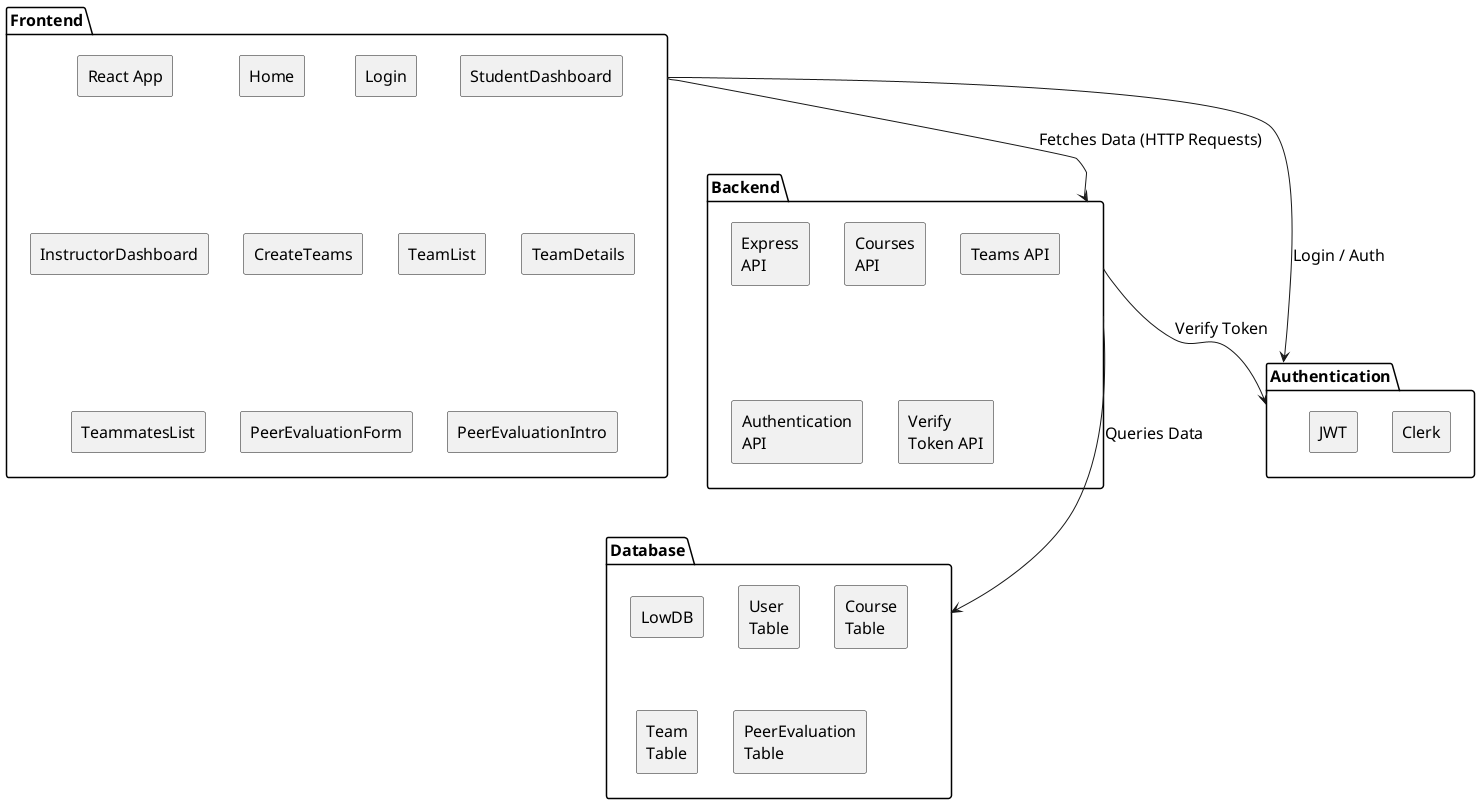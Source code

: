 @startuml
skinparam componentStyle rectangle
skinparam pageWidth 600
skinparam pageHeight 800
skinparam defaultFontSize 16
skinparam wrapWidth 80
skinparam packagePadding 10

' Frontend Package
package "Frontend" {
    [React App]
    [Home]
    [Login]
    [StudentDashboard]
    [InstructorDashboard]
    [CreateTeams]
    [TeamList]
    [TeamDetails]
    [TeammatesList]
    [PeerEvaluationForm]
    [PeerEvaluationIntro]
}

' Backend Package
package "Backend" {
    [Express API]
    [Courses API]
    [Teams API]
    [Authentication API]
    [Verify Token API]
}

' Database Package
package "Database" {
    [LowDB]
    [User Table]
    [Course Table]
    [Team Table]
    [PeerEvaluation Table]
}

' Authentication Package
package "Authentication" {
    [Clerk]
    [JWT]
}

' Relationships between components
[Frontend] --> [Backend] : "Fetches Data (HTTP Requests)"
[Backend] --> [Database] : "Queries Data"
[Frontend] --> [Authentication] : "Login / Auth"
[Backend] --> [Authentication] : "Verify Token"

@enduml
